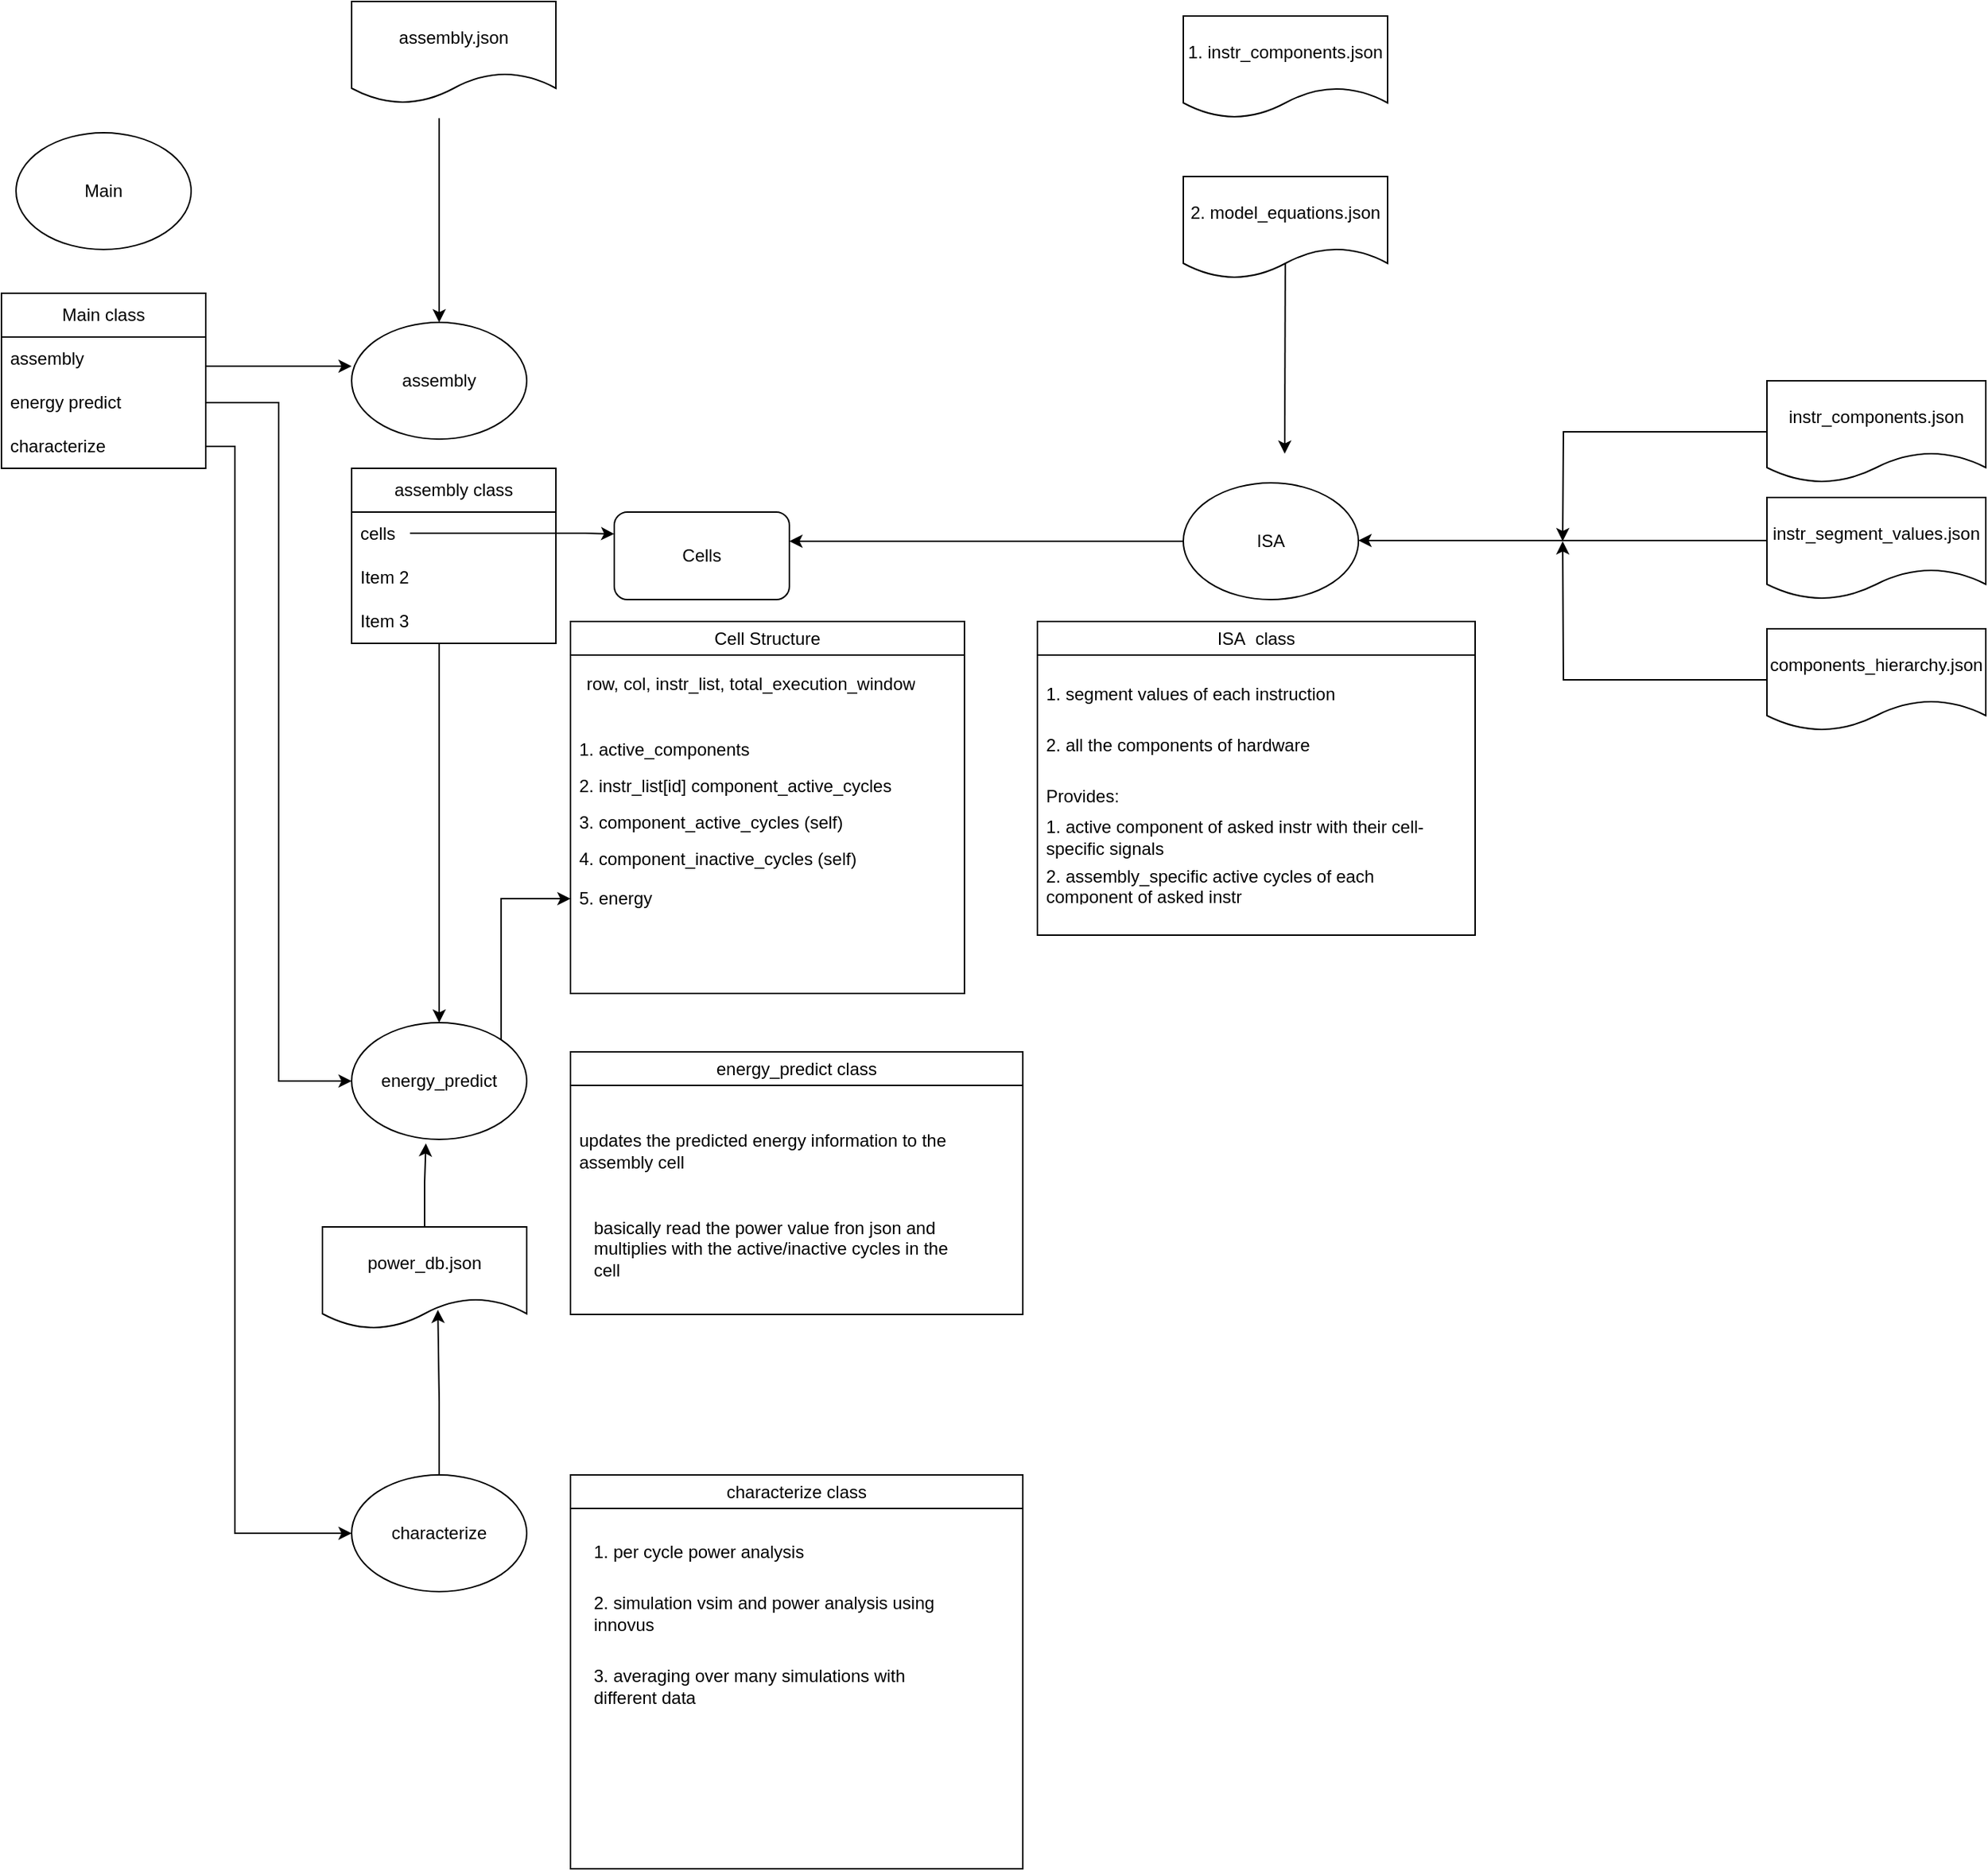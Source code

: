 <mxfile version="21.6.8" type="github">
  <diagram id="R2lEEEUBdFMjLlhIrx00" name="Page-1">
    <mxGraphModel dx="1592" dy="1068" grid="1" gridSize="10" guides="1" tooltips="1" connect="1" arrows="1" fold="1" page="1" pageScale="1" pageWidth="850" pageHeight="1100" math="0" shadow="0" extFonts="Permanent Marker^https://fonts.googleapis.com/css?family=Permanent+Marker">
      <root>
        <mxCell id="0" />
        <mxCell id="1" parent="0" />
        <mxCell id="wMOOJaim9DH7x2-_k4i8-1" value="Main" style="ellipse;whiteSpace=wrap;html=1;" parent="1" vertex="1">
          <mxGeometry x="180" y="130" width="120" height="80" as="geometry" />
        </mxCell>
        <mxCell id="wMOOJaim9DH7x2-_k4i8-2" value="Main class" style="swimlane;fontStyle=0;childLayout=stackLayout;horizontal=1;startSize=30;horizontalStack=0;resizeParent=1;resizeParentMax=0;resizeLast=0;collapsible=1;marginBottom=0;whiteSpace=wrap;html=1;" parent="1" vertex="1">
          <mxGeometry x="170" y="240" width="140" height="120" as="geometry" />
        </mxCell>
        <mxCell id="wMOOJaim9DH7x2-_k4i8-3" value="assembly" style="text;strokeColor=none;fillColor=none;align=left;verticalAlign=middle;spacingLeft=4;spacingRight=4;overflow=hidden;points=[[0,0.5],[1,0.5]];portConstraint=eastwest;rotatable=0;whiteSpace=wrap;html=1;" parent="wMOOJaim9DH7x2-_k4i8-2" vertex="1">
          <mxGeometry y="30" width="140" height="30" as="geometry" />
        </mxCell>
        <mxCell id="wMOOJaim9DH7x2-_k4i8-4" value="energy predict" style="text;strokeColor=none;fillColor=none;align=left;verticalAlign=middle;spacingLeft=4;spacingRight=4;overflow=hidden;points=[[0,0.5],[1,0.5]];portConstraint=eastwest;rotatable=0;whiteSpace=wrap;html=1;" parent="wMOOJaim9DH7x2-_k4i8-2" vertex="1">
          <mxGeometry y="60" width="140" height="30" as="geometry" />
        </mxCell>
        <mxCell id="wMOOJaim9DH7x2-_k4i8-5" value="characterize" style="text;strokeColor=none;fillColor=none;align=left;verticalAlign=middle;spacingLeft=4;spacingRight=4;overflow=hidden;points=[[0,0.5],[1,0.5]];portConstraint=eastwest;rotatable=0;whiteSpace=wrap;html=1;" parent="wMOOJaim9DH7x2-_k4i8-2" vertex="1">
          <mxGeometry y="90" width="140" height="30" as="geometry" />
        </mxCell>
        <mxCell id="wMOOJaim9DH7x2-_k4i8-8" value="assembly" style="ellipse;whiteSpace=wrap;html=1;" parent="1" vertex="1">
          <mxGeometry x="410" y="260" width="120" height="80" as="geometry" />
        </mxCell>
        <mxCell id="wMOOJaim9DH7x2-_k4i8-9" value="" style="endArrow=classic;html=1;rounded=0;entryX=0;entryY=0.375;entryDx=0;entryDy=0;entryPerimeter=0;" parent="1" target="wMOOJaim9DH7x2-_k4i8-8" edge="1">
          <mxGeometry width="50" height="50" relative="1" as="geometry">
            <mxPoint x="310" y="290" as="sourcePoint" />
            <mxPoint x="340" y="340" as="targetPoint" />
            <Array as="points" />
          </mxGeometry>
        </mxCell>
        <mxCell id="wMOOJaim9DH7x2-_k4i8-60" style="edgeStyle=orthogonalEdgeStyle;rounded=0;orthogonalLoop=1;jettySize=auto;html=1;entryX=0.5;entryY=0;entryDx=0;entryDy=0;" parent="1" source="wMOOJaim9DH7x2-_k4i8-11" target="wMOOJaim9DH7x2-_k4i8-58" edge="1">
          <mxGeometry relative="1" as="geometry">
            <Array as="points">
              <mxPoint x="470" y="550" />
              <mxPoint x="470" y="550" />
            </Array>
          </mxGeometry>
        </mxCell>
        <mxCell id="wMOOJaim9DH7x2-_k4i8-11" value="assembly class" style="swimlane;fontStyle=0;childLayout=stackLayout;horizontal=1;startSize=30;horizontalStack=0;resizeParent=1;resizeParentMax=0;resizeLast=0;collapsible=1;marginBottom=0;whiteSpace=wrap;html=1;" parent="1" vertex="1">
          <mxGeometry x="410" y="360" width="140" height="120" as="geometry" />
        </mxCell>
        <mxCell id="wMOOJaim9DH7x2-_k4i8-12" value="cells" style="text;strokeColor=none;fillColor=none;align=left;verticalAlign=middle;spacingLeft=4;spacingRight=4;overflow=hidden;points=[[0,0.5],[1,0.5]];portConstraint=eastwest;rotatable=0;whiteSpace=wrap;html=1;" parent="wMOOJaim9DH7x2-_k4i8-11" vertex="1">
          <mxGeometry y="30" width="140" height="30" as="geometry" />
        </mxCell>
        <mxCell id="wMOOJaim9DH7x2-_k4i8-16" value="" style="endArrow=classic;html=1;rounded=0;" parent="wMOOJaim9DH7x2-_k4i8-11" edge="1">
          <mxGeometry width="50" height="50" relative="1" as="geometry">
            <mxPoint x="40" y="44.5" as="sourcePoint" />
            <mxPoint x="180" y="45" as="targetPoint" />
            <Array as="points">
              <mxPoint x="95" y="44.5" />
              <mxPoint x="160" y="44.5" />
            </Array>
          </mxGeometry>
        </mxCell>
        <mxCell id="wMOOJaim9DH7x2-_k4i8-13" value="Item 2" style="text;strokeColor=none;fillColor=none;align=left;verticalAlign=middle;spacingLeft=4;spacingRight=4;overflow=hidden;points=[[0,0.5],[1,0.5]];portConstraint=eastwest;rotatable=0;whiteSpace=wrap;html=1;" parent="wMOOJaim9DH7x2-_k4i8-11" vertex="1">
          <mxGeometry y="60" width="140" height="30" as="geometry" />
        </mxCell>
        <mxCell id="wMOOJaim9DH7x2-_k4i8-14" value="Item 3" style="text;strokeColor=none;fillColor=none;align=left;verticalAlign=middle;spacingLeft=4;spacingRight=4;overflow=hidden;points=[[0,0.5],[1,0.5]];portConstraint=eastwest;rotatable=0;whiteSpace=wrap;html=1;" parent="wMOOJaim9DH7x2-_k4i8-11" vertex="1">
          <mxGeometry y="90" width="140" height="30" as="geometry" />
        </mxCell>
        <mxCell id="wMOOJaim9DH7x2-_k4i8-15" value="Cells" style="rounded=1;whiteSpace=wrap;html=1;" parent="1" vertex="1">
          <mxGeometry x="590" y="390" width="120" height="60" as="geometry" />
        </mxCell>
        <mxCell id="wMOOJaim9DH7x2-_k4i8-24" value="ISA" style="ellipse;whiteSpace=wrap;html=1;" parent="1" vertex="1">
          <mxGeometry x="980" y="370" width="120" height="80" as="geometry" />
        </mxCell>
        <mxCell id="wMOOJaim9DH7x2-_k4i8-25" value="" style="endArrow=classic;html=1;rounded=0;" parent="1" edge="1">
          <mxGeometry width="50" height="50" relative="1" as="geometry">
            <mxPoint x="1050" y="180" as="sourcePoint" />
            <mxPoint x="1049.5" y="350" as="targetPoint" />
          </mxGeometry>
        </mxCell>
        <mxCell id="wMOOJaim9DH7x2-_k4i8-26" value="1. instr_components.json" style="shape=document;whiteSpace=wrap;html=1;boundedLbl=1;" parent="1" vertex="1">
          <mxGeometry x="980" y="50" width="140" height="70" as="geometry" />
        </mxCell>
        <mxCell id="wMOOJaim9DH7x2-_k4i8-27" value="" style="endArrow=classic;html=1;rounded=0;" parent="1" edge="1">
          <mxGeometry width="50" height="50" relative="1" as="geometry">
            <mxPoint x="470" y="120" as="sourcePoint" />
            <mxPoint x="470" y="260" as="targetPoint" />
          </mxGeometry>
        </mxCell>
        <mxCell id="wMOOJaim9DH7x2-_k4i8-28" value="assembly.json" style="shape=document;whiteSpace=wrap;html=1;boundedLbl=1;" parent="1" vertex="1">
          <mxGeometry x="410" y="40" width="140" height="70" as="geometry" />
        </mxCell>
        <mxCell id="wMOOJaim9DH7x2-_k4i8-29" value="2. model_equations.json" style="shape=document;whiteSpace=wrap;html=1;boundedLbl=1;" parent="1" vertex="1">
          <mxGeometry x="980" y="160" width="140" height="70" as="geometry" />
        </mxCell>
        <mxCell id="wMOOJaim9DH7x2-_k4i8-30" value="3. component_active_cycles (self)" style="text;strokeColor=none;fillColor=none;align=left;verticalAlign=middle;spacingLeft=4;spacingRight=4;overflow=hidden;points=[[0,0.5],[1,0.5]];portConstraint=eastwest;rotatable=0;whiteSpace=wrap;html=1;" parent="1" vertex="1">
          <mxGeometry x="560" y="582.5" width="260" height="40" as="geometry" />
        </mxCell>
        <mxCell id="wMOOJaim9DH7x2-_k4i8-37" value="4. component_inactive_cycles (self)" style="text;strokeColor=none;fillColor=none;align=left;verticalAlign=middle;spacingLeft=4;spacingRight=4;overflow=hidden;points=[[0,0.5],[1,0.5]];portConstraint=eastwest;rotatable=0;whiteSpace=wrap;html=1;" parent="1" vertex="1">
          <mxGeometry x="560" y="612.5" width="260" height="30" as="geometry" />
        </mxCell>
        <mxCell id="wMOOJaim9DH7x2-_k4i8-40" value="instr_segment_values.json" style="shape=document;whiteSpace=wrap;html=1;boundedLbl=1;" parent="1" vertex="1">
          <mxGeometry x="1380" y="380" width="150" height="70" as="geometry" />
        </mxCell>
        <mxCell id="wMOOJaim9DH7x2-_k4i8-46" style="edgeStyle=orthogonalEdgeStyle;rounded=0;orthogonalLoop=1;jettySize=auto;html=1;exitX=0;exitY=0.5;exitDx=0;exitDy=0;entryX=1;entryY=0.5;entryDx=0;entryDy=0;" parent="1" source="wMOOJaim9DH7x2-_k4i8-42" edge="1">
          <mxGeometry relative="1" as="geometry">
            <mxPoint x="1240" y="410" as="targetPoint" />
          </mxGeometry>
        </mxCell>
        <mxCell id="wMOOJaim9DH7x2-_k4i8-42" value="components_hierarchy.json" style="shape=document;whiteSpace=wrap;html=1;boundedLbl=1;" parent="1" vertex="1">
          <mxGeometry x="1380" y="470" width="150" height="70" as="geometry" />
        </mxCell>
        <mxCell id="wMOOJaim9DH7x2-_k4i8-45" style="edgeStyle=orthogonalEdgeStyle;rounded=0;orthogonalLoop=1;jettySize=auto;html=1;exitX=0;exitY=0.5;exitDx=0;exitDy=0;entryX=1;entryY=0.5;entryDx=0;entryDy=0;" parent="1" source="wMOOJaim9DH7x2-_k4i8-43" edge="1">
          <mxGeometry relative="1" as="geometry">
            <mxPoint x="1240" y="410" as="targetPoint" />
          </mxGeometry>
        </mxCell>
        <mxCell id="wMOOJaim9DH7x2-_k4i8-43" value="instr_components.json" style="shape=document;whiteSpace=wrap;html=1;boundedLbl=1;" parent="1" vertex="1">
          <mxGeometry x="1380" y="300" width="150" height="70" as="geometry" />
        </mxCell>
        <mxCell id="wMOOJaim9DH7x2-_k4i8-47" value="" style="endArrow=classic;html=1;rounded=0;exitX=0;exitY=0.5;exitDx=0;exitDy=0;entryX=1;entryY=0.333;entryDx=0;entryDy=0;entryPerimeter=0;" parent="1" source="wMOOJaim9DH7x2-_k4i8-24" target="wMOOJaim9DH7x2-_k4i8-15" edge="1">
          <mxGeometry width="50" height="50" relative="1" as="geometry">
            <mxPoint x="710" y="404.5" as="sourcePoint" />
            <mxPoint x="580" y="320" as="targetPoint" />
            <Array as="points" />
          </mxGeometry>
        </mxCell>
        <mxCell id="wMOOJaim9DH7x2-_k4i8-48" value="&lt;span style=&quot;font-weight: normal;&quot;&gt;Cell Structure&lt;/span&gt;" style="swimlane;whiteSpace=wrap;html=1;" parent="1" vertex="1">
          <mxGeometry x="560" y="465" width="270" height="255" as="geometry" />
        </mxCell>
        <mxCell id="wMOOJaim9DH7x2-_k4i8-21" value="1. active_components" style="text;strokeColor=none;fillColor=none;align=left;verticalAlign=middle;spacingLeft=4;spacingRight=4;overflow=hidden;points=[[0,0.5],[1,0.5]];portConstraint=eastwest;rotatable=0;whiteSpace=wrap;html=1;" parent="wMOOJaim9DH7x2-_k4i8-48" vertex="1">
          <mxGeometry y="72.5" width="260" height="30" as="geometry" />
        </mxCell>
        <mxCell id="wMOOJaim9DH7x2-_k4i8-22" value="2. instr_list[id] component_active_cycles" style="text;strokeColor=none;fillColor=none;align=left;verticalAlign=middle;spacingLeft=4;spacingRight=4;overflow=hidden;points=[[0,0.5],[1,0.5]];portConstraint=eastwest;rotatable=0;whiteSpace=wrap;html=1;" parent="wMOOJaim9DH7x2-_k4i8-48" vertex="1">
          <mxGeometry y="97.5" width="260" height="30" as="geometry" />
        </mxCell>
        <mxCell id="wMOOJaim9DH7x2-_k4i8-20" value="row, col, instr_list, total_execution_window" style="text;strokeColor=none;fillColor=none;align=left;verticalAlign=middle;spacingLeft=4;spacingRight=4;overflow=hidden;points=[[0,0.5],[1,0.5]];portConstraint=eastwest;rotatable=0;whiteSpace=wrap;html=1;" parent="wMOOJaim9DH7x2-_k4i8-48" vertex="1">
          <mxGeometry x="5" y="27.5" width="260" height="30" as="geometry" />
        </mxCell>
        <mxCell id="wMOOJaim9DH7x2-_k4i8-61" value="5. energy" style="text;strokeColor=none;fillColor=none;align=left;verticalAlign=middle;spacingLeft=4;spacingRight=4;overflow=hidden;points=[[0,0.5],[1,0.5]];portConstraint=eastwest;rotatable=0;whiteSpace=wrap;html=1;" parent="wMOOJaim9DH7x2-_k4i8-48" vertex="1">
          <mxGeometry y="175" width="260" height="30" as="geometry" />
        </mxCell>
        <mxCell id="wMOOJaim9DH7x2-_k4i8-51" value="&lt;span style=&quot;font-weight: normal;&quot;&gt;ISA&amp;nbsp; class&lt;/span&gt;" style="swimlane;whiteSpace=wrap;html=1;startSize=23;" parent="1" vertex="1">
          <mxGeometry x="880" y="465" width="300" height="215" as="geometry" />
        </mxCell>
        <mxCell id="wMOOJaim9DH7x2-_k4i8-52" value="1. segment values of each instruction" style="text;strokeColor=none;fillColor=none;align=left;verticalAlign=middle;spacingLeft=4;spacingRight=4;overflow=hidden;points=[[0,0.5],[1,0.5]];portConstraint=eastwest;rotatable=0;whiteSpace=wrap;html=1;" parent="wMOOJaim9DH7x2-_k4i8-51" vertex="1">
          <mxGeometry y="35" width="260" height="30" as="geometry" />
        </mxCell>
        <mxCell id="wMOOJaim9DH7x2-_k4i8-53" value="2. all the components of hardware" style="text;strokeColor=none;fillColor=none;align=left;verticalAlign=middle;spacingLeft=4;spacingRight=4;overflow=hidden;points=[[0,0.5],[1,0.5]];portConstraint=eastwest;rotatable=0;whiteSpace=wrap;html=1;" parent="wMOOJaim9DH7x2-_k4i8-51" vertex="1">
          <mxGeometry y="70" width="260" height="30" as="geometry" />
        </mxCell>
        <mxCell id="wMOOJaim9DH7x2-_k4i8-49" value="Provides:" style="text;strokeColor=none;fillColor=none;align=left;verticalAlign=middle;spacingLeft=4;spacingRight=4;overflow=hidden;points=[[0,0.5],[1,0.5]];portConstraint=eastwest;rotatable=0;whiteSpace=wrap;html=1;" parent="wMOOJaim9DH7x2-_k4i8-51" vertex="1">
          <mxGeometry y="100" width="260" height="40" as="geometry" />
        </mxCell>
        <mxCell id="wMOOJaim9DH7x2-_k4i8-50" value="1. active component of asked instr with their cell-specific signals" style="text;strokeColor=none;fillColor=none;align=left;verticalAlign=middle;spacingLeft=4;spacingRight=4;overflow=hidden;points=[[0,0.5],[1,0.5]];portConstraint=eastwest;rotatable=0;whiteSpace=wrap;html=1;" parent="wMOOJaim9DH7x2-_k4i8-51" vertex="1">
          <mxGeometry y="130" width="280" height="35" as="geometry" />
        </mxCell>
        <mxCell id="wMOOJaim9DH7x2-_k4i8-55" value="2. assembly_specific active cycles of each component of asked instr" style="text;strokeColor=none;fillColor=none;align=left;verticalAlign=middle;spacingLeft=4;spacingRight=4;overflow=hidden;points=[[0,0.5],[1,0.5]];portConstraint=eastwest;rotatable=0;whiteSpace=wrap;html=1;" parent="wMOOJaim9DH7x2-_k4i8-51" vertex="1">
          <mxGeometry y="165" width="280" height="30" as="geometry" />
        </mxCell>
        <mxCell id="wMOOJaim9DH7x2-_k4i8-57" value="" style="endArrow=classic;html=1;rounded=0;exitX=0;exitY=0.421;exitDx=0;exitDy=0;entryX=1;entryY=0.333;entryDx=0;entryDy=0;entryPerimeter=0;exitPerimeter=0;" parent="1" source="wMOOJaim9DH7x2-_k4i8-40" edge="1">
          <mxGeometry width="50" height="50" relative="1" as="geometry">
            <mxPoint x="1370" y="409.5" as="sourcePoint" />
            <mxPoint x="1100" y="409.5" as="targetPoint" />
            <Array as="points" />
          </mxGeometry>
        </mxCell>
        <mxCell id="wMOOJaim9DH7x2-_k4i8-65" style="edgeStyle=orthogonalEdgeStyle;rounded=0;orthogonalLoop=1;jettySize=auto;html=1;exitX=1;exitY=0;exitDx=0;exitDy=0;" parent="1" source="wMOOJaim9DH7x2-_k4i8-58" target="wMOOJaim9DH7x2-_k4i8-61" edge="1">
          <mxGeometry relative="1" as="geometry" />
        </mxCell>
        <mxCell id="wMOOJaim9DH7x2-_k4i8-58" value="energy_predict" style="ellipse;whiteSpace=wrap;html=1;" parent="1" vertex="1">
          <mxGeometry x="410" y="740" width="120" height="80" as="geometry" />
        </mxCell>
        <mxCell id="wMOOJaim9DH7x2-_k4i8-59" style="edgeStyle=orthogonalEdgeStyle;rounded=0;orthogonalLoop=1;jettySize=auto;html=1;entryX=0;entryY=0.5;entryDx=0;entryDy=0;" parent="1" source="wMOOJaim9DH7x2-_k4i8-4" target="wMOOJaim9DH7x2-_k4i8-58" edge="1">
          <mxGeometry relative="1" as="geometry" />
        </mxCell>
        <mxCell id="wMOOJaim9DH7x2-_k4i8-63" style="edgeStyle=orthogonalEdgeStyle;rounded=0;orthogonalLoop=1;jettySize=auto;html=1;exitX=0.5;exitY=0;exitDx=0;exitDy=0;entryX=0.424;entryY=1.034;entryDx=0;entryDy=0;entryPerimeter=0;" parent="1" source="wMOOJaim9DH7x2-_k4i8-62" target="wMOOJaim9DH7x2-_k4i8-58" edge="1">
          <mxGeometry relative="1" as="geometry" />
        </mxCell>
        <mxCell id="wMOOJaim9DH7x2-_k4i8-62" value="power_db.json" style="shape=document;whiteSpace=wrap;html=1;boundedLbl=1;" parent="1" vertex="1">
          <mxGeometry x="390" y="880" width="140" height="70" as="geometry" />
        </mxCell>
        <mxCell id="wMOOJaim9DH7x2-_k4i8-79" style="edgeStyle=orthogonalEdgeStyle;rounded=0;orthogonalLoop=1;jettySize=auto;html=1;entryX=0.565;entryY=0.812;entryDx=0;entryDy=0;entryPerimeter=0;" parent="1" source="wMOOJaim9DH7x2-_k4i8-66" target="wMOOJaim9DH7x2-_k4i8-62" edge="1">
          <mxGeometry relative="1" as="geometry" />
        </mxCell>
        <mxCell id="wMOOJaim9DH7x2-_k4i8-66" value="characterize" style="ellipse;whiteSpace=wrap;html=1;" parent="1" vertex="1">
          <mxGeometry x="410" y="1050" width="120" height="80" as="geometry" />
        </mxCell>
        <mxCell id="wMOOJaim9DH7x2-_k4i8-67" style="edgeStyle=orthogonalEdgeStyle;rounded=0;orthogonalLoop=1;jettySize=auto;html=1;entryX=0;entryY=0.5;entryDx=0;entryDy=0;" parent="1" source="wMOOJaim9DH7x2-_k4i8-5" target="wMOOJaim9DH7x2-_k4i8-66" edge="1">
          <mxGeometry relative="1" as="geometry">
            <Array as="points">
              <mxPoint x="330" y="345" />
              <mxPoint x="330" y="1090" />
            </Array>
          </mxGeometry>
        </mxCell>
        <mxCell id="wMOOJaim9DH7x2-_k4i8-68" value="&lt;span style=&quot;font-weight: normal;&quot;&gt;energy_predict class&lt;/span&gt;" style="swimlane;whiteSpace=wrap;html=1;" parent="1" vertex="1">
          <mxGeometry x="560" y="760" width="310" height="180" as="geometry" />
        </mxCell>
        <mxCell id="wMOOJaim9DH7x2-_k4i8-69" value="updates the predicted energy information to the assembly cell" style="text;strokeColor=none;fillColor=none;align=left;verticalAlign=middle;spacingLeft=4;spacingRight=4;overflow=hidden;points=[[0,0.5],[1,0.5]];portConstraint=eastwest;rotatable=0;whiteSpace=wrap;html=1;" parent="wMOOJaim9DH7x2-_k4i8-68" vertex="1">
          <mxGeometry y="35" width="280" height="65" as="geometry" />
        </mxCell>
        <mxCell id="wMOOJaim9DH7x2-_k4i8-70" value="basically read the power value fron json and multiplies with the active/inactive cycles in the cell" style="text;strokeColor=none;fillColor=none;align=left;verticalAlign=middle;spacingLeft=4;spacingRight=4;overflow=hidden;points=[[0,0.5],[1,0.5]];portConstraint=eastwest;rotatable=0;whiteSpace=wrap;html=1;" parent="wMOOJaim9DH7x2-_k4i8-68" vertex="1">
          <mxGeometry x="10" y="100" width="260" height="70" as="geometry" />
        </mxCell>
        <mxCell id="wMOOJaim9DH7x2-_k4i8-76" value="&lt;span style=&quot;font-weight: normal;&quot;&gt;characterize class&lt;/span&gt;" style="swimlane;whiteSpace=wrap;html=1;startSize=23;" parent="1" vertex="1">
          <mxGeometry x="560" y="1050" width="310" height="270" as="geometry" />
        </mxCell>
        <mxCell id="wMOOJaim9DH7x2-_k4i8-77" value="1. per cycle power analysis" style="text;strokeColor=none;fillColor=none;align=left;verticalAlign=middle;spacingLeft=4;spacingRight=4;overflow=hidden;points=[[0,0.5],[1,0.5]];portConstraint=eastwest;rotatable=0;whiteSpace=wrap;html=1;" parent="wMOOJaim9DH7x2-_k4i8-76" vertex="1">
          <mxGeometry x="10" y="35" width="280" height="35" as="geometry" />
        </mxCell>
        <mxCell id="wMOOJaim9DH7x2-_k4i8-78" value="2. simulation vsim and power analysis using innovus" style="text;strokeColor=none;fillColor=none;align=left;verticalAlign=middle;spacingLeft=4;spacingRight=4;overflow=hidden;points=[[0,0.5],[1,0.5]];portConstraint=eastwest;rotatable=0;whiteSpace=wrap;html=1;" parent="wMOOJaim9DH7x2-_k4i8-76" vertex="1">
          <mxGeometry x="10" y="70" width="260" height="50" as="geometry" />
        </mxCell>
        <mxCell id="wMOOJaim9DH7x2-_k4i8-80" value="3. averaging over many simulations with different data" style="text;strokeColor=none;fillColor=none;align=left;verticalAlign=middle;spacingLeft=4;spacingRight=4;overflow=hidden;points=[[0,0.5],[1,0.5]];portConstraint=eastwest;rotatable=0;whiteSpace=wrap;html=1;" parent="wMOOJaim9DH7x2-_k4i8-76" vertex="1">
          <mxGeometry x="10" y="120" width="260" height="50" as="geometry" />
        </mxCell>
      </root>
    </mxGraphModel>
  </diagram>
</mxfile>
